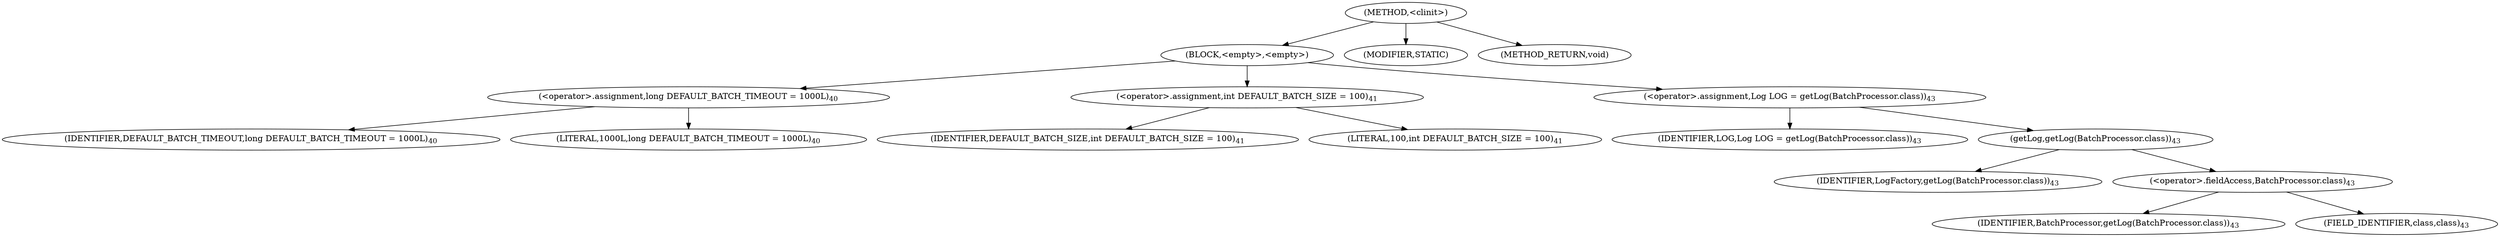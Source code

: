 digraph "&lt;clinit&gt;" {  
"458" [label = <(METHOD,&lt;clinit&gt;)> ]
"459" [label = <(BLOCK,&lt;empty&gt;,&lt;empty&gt;)> ]
"460" [label = <(&lt;operator&gt;.assignment,long DEFAULT_BATCH_TIMEOUT = 1000L)<SUB>40</SUB>> ]
"461" [label = <(IDENTIFIER,DEFAULT_BATCH_TIMEOUT,long DEFAULT_BATCH_TIMEOUT = 1000L)<SUB>40</SUB>> ]
"462" [label = <(LITERAL,1000L,long DEFAULT_BATCH_TIMEOUT = 1000L)<SUB>40</SUB>> ]
"463" [label = <(&lt;operator&gt;.assignment,int DEFAULT_BATCH_SIZE = 100)<SUB>41</SUB>> ]
"464" [label = <(IDENTIFIER,DEFAULT_BATCH_SIZE,int DEFAULT_BATCH_SIZE = 100)<SUB>41</SUB>> ]
"465" [label = <(LITERAL,100,int DEFAULT_BATCH_SIZE = 100)<SUB>41</SUB>> ]
"466" [label = <(&lt;operator&gt;.assignment,Log LOG = getLog(BatchProcessor.class))<SUB>43</SUB>> ]
"467" [label = <(IDENTIFIER,LOG,Log LOG = getLog(BatchProcessor.class))<SUB>43</SUB>> ]
"468" [label = <(getLog,getLog(BatchProcessor.class))<SUB>43</SUB>> ]
"469" [label = <(IDENTIFIER,LogFactory,getLog(BatchProcessor.class))<SUB>43</SUB>> ]
"470" [label = <(&lt;operator&gt;.fieldAccess,BatchProcessor.class)<SUB>43</SUB>> ]
"471" [label = <(IDENTIFIER,BatchProcessor,getLog(BatchProcessor.class))<SUB>43</SUB>> ]
"472" [label = <(FIELD_IDENTIFIER,class,class)<SUB>43</SUB>> ]
"473" [label = <(MODIFIER,STATIC)> ]
"474" [label = <(METHOD_RETURN,void)> ]
  "458" -> "459" 
  "458" -> "473" 
  "458" -> "474" 
  "459" -> "460" 
  "459" -> "463" 
  "459" -> "466" 
  "460" -> "461" 
  "460" -> "462" 
  "463" -> "464" 
  "463" -> "465" 
  "466" -> "467" 
  "466" -> "468" 
  "468" -> "469" 
  "468" -> "470" 
  "470" -> "471" 
  "470" -> "472" 
}
